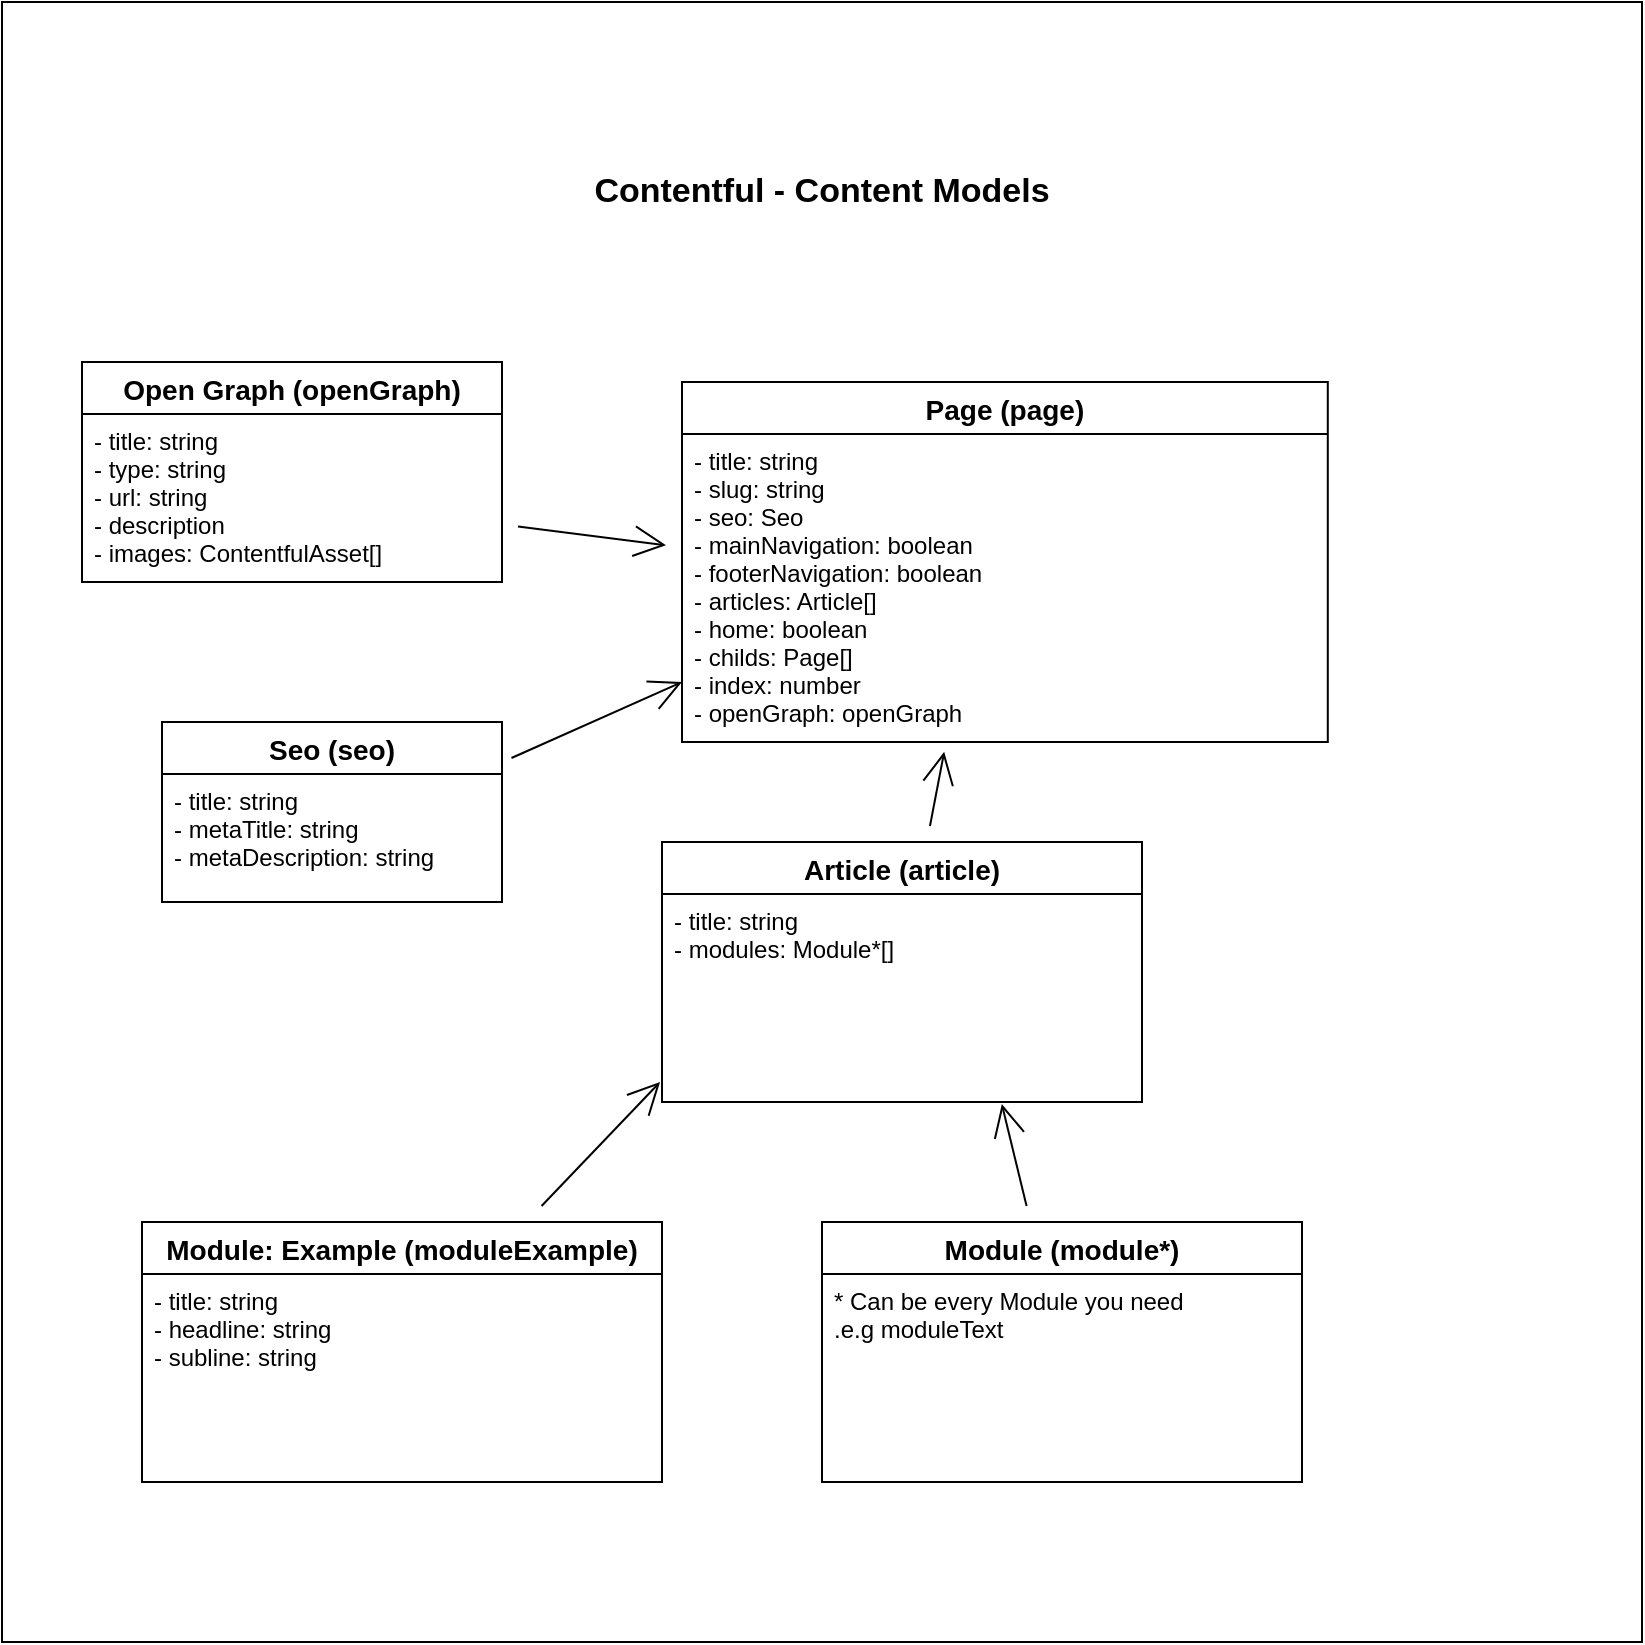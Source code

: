 <mxfile version="15.3.5" type="device"><diagram id="Q88pZ_cOadBDxaPNdxvm" name="Page-1"><mxGraphModel dx="2057" dy="1779" grid="1" gridSize="10" guides="1" tooltips="1" connect="1" arrows="1" fold="1" page="1" pageScale="1" pageWidth="827" pageHeight="1169" math="0" shadow="0"><root><mxCell id="0"/><mxCell id="1" parent="0"/><mxCell id="b5Fmul9cxeIhbkJjzPmF-8" value="" style="whiteSpace=wrap;html=1;aspect=fixed;" parent="1" vertex="1"><mxGeometry x="-50" y="-140" width="820" height="820" as="geometry"/></mxCell><mxCell id="b5Fmul9cxeIhbkJjzPmF-7" value="" style="group" parent="1" vertex="1" connectable="0"><mxGeometry x="30" y="50" width="582.9" height="550" as="geometry"/></mxCell><mxCell id="4glmY1hP1HB0GxfT7GNp-10" value="Page (page)" style="swimlane;fontStyle=1;childLayout=stackLayout;horizontal=1;startSize=26;horizontalStack=0;resizeParent=1;resizeParentMax=0;resizeLast=0;collapsible=1;marginBottom=0;align=center;fontSize=14;" parent="b5Fmul9cxeIhbkJjzPmF-7" vertex="1"><mxGeometry x="260" width="322.9" height="180" as="geometry"/></mxCell><mxCell id="4glmY1hP1HB0GxfT7GNp-11" value="- title: string&#10;- slug: string&#10;- seo: Seo &#10;- mainNavigation: boolean&#10;- footerNavigation: boolean&#10;- articles: Article[]&#10;- home: boolean&#10;- childs: Page[]&#10;- index: number&#10;- openGraph: openGraph" style="text;strokeColor=none;fillColor=none;spacingLeft=4;spacingRight=4;overflow=hidden;rotatable=0;points=[[0,0.5],[1,0.5]];portConstraint=eastwest;fontSize=12;" parent="4glmY1hP1HB0GxfT7GNp-10" vertex="1"><mxGeometry y="26" width="322.9" height="154" as="geometry"/></mxCell><mxCell id="4glmY1hP1HB0GxfT7GNp-14" value="Seo (seo)" style="swimlane;fontStyle=1;childLayout=stackLayout;horizontal=1;startSize=26;horizontalStack=0;resizeParent=1;resizeParentMax=0;resizeLast=0;collapsible=1;marginBottom=0;align=center;fontSize=14;" parent="b5Fmul9cxeIhbkJjzPmF-7" vertex="1"><mxGeometry y="170" width="170" height="90" as="geometry"/></mxCell><mxCell id="4glmY1hP1HB0GxfT7GNp-15" value="- title: string&#10;- metaTitle: string&#10;- metaDescription: string" style="text;strokeColor=none;fillColor=none;spacingLeft=4;spacingRight=4;overflow=hidden;rotatable=0;points=[[0,0.5],[1,0.5]];portConstraint=eastwest;fontSize=12;" parent="4glmY1hP1HB0GxfT7GNp-14" vertex="1"><mxGeometry y="26" width="170" height="64" as="geometry"/></mxCell><mxCell id="l3ozoyMuOewvi17NIm1a-8" style="edgeStyle=none;curved=1;rounded=0;orthogonalLoop=1;jettySize=auto;html=1;entryX=0.406;entryY=1.032;entryDx=0;entryDy=0;entryPerimeter=0;endArrow=open;startSize=14;endSize=14;sourcePerimeterSpacing=8;targetPerimeterSpacing=8;" edge="1" parent="b5Fmul9cxeIhbkJjzPmF-7" source="b5Fmul9cxeIhbkJjzPmF-1" target="4glmY1hP1HB0GxfT7GNp-11"><mxGeometry relative="1" as="geometry"/></mxCell><mxCell id="b5Fmul9cxeIhbkJjzPmF-1" value="Article (article)" style="swimlane;fontStyle=1;childLayout=stackLayout;horizontal=1;startSize=26;horizontalStack=0;resizeParent=1;resizeParentMax=0;resizeLast=0;collapsible=1;marginBottom=0;align=center;fontSize=14;" parent="b5Fmul9cxeIhbkJjzPmF-7" vertex="1"><mxGeometry x="250" y="230" width="240" height="130" as="geometry"/></mxCell><mxCell id="b5Fmul9cxeIhbkJjzPmF-2" value="- title: string&#10;- modules: Module*[]&#10;" style="text;strokeColor=none;fillColor=none;spacingLeft=4;spacingRight=4;overflow=hidden;rotatable=0;points=[[0,0.5],[1,0.5]];portConstraint=eastwest;fontSize=12;" parent="b5Fmul9cxeIhbkJjzPmF-1" vertex="1"><mxGeometry y="26" width="240" height="104" as="geometry"/></mxCell><mxCell id="l3ozoyMuOewvi17NIm1a-7" style="edgeStyle=none;curved=1;rounded=0;orthogonalLoop=1;jettySize=auto;html=1;entryX=0.708;entryY=1.01;entryDx=0;entryDy=0;entryPerimeter=0;endArrow=open;startSize=14;endSize=14;sourcePerimeterSpacing=8;targetPerimeterSpacing=8;" edge="1" parent="b5Fmul9cxeIhbkJjzPmF-7" source="b5Fmul9cxeIhbkJjzPmF-4" target="b5Fmul9cxeIhbkJjzPmF-2"><mxGeometry relative="1" as="geometry"/></mxCell><mxCell id="b5Fmul9cxeIhbkJjzPmF-4" value="Module (module*)" style="swimlane;fontStyle=1;childLayout=stackLayout;horizontal=1;startSize=26;horizontalStack=0;resizeParent=1;resizeParentMax=0;resizeLast=0;collapsible=1;marginBottom=0;align=center;fontSize=14;" parent="b5Fmul9cxeIhbkJjzPmF-7" vertex="1"><mxGeometry x="330" y="420" width="240" height="130" as="geometry"/></mxCell><mxCell id="b5Fmul9cxeIhbkJjzPmF-5" value="* Can be every Module you need &#10;.e.g moduleText" style="text;strokeColor=none;fillColor=none;spacingLeft=4;spacingRight=4;overflow=hidden;rotatable=0;points=[[0,0.5],[1,0.5]];portConstraint=eastwest;fontSize=12;" parent="b5Fmul9cxeIhbkJjzPmF-4" vertex="1"><mxGeometry y="26" width="240" height="104" as="geometry"/></mxCell><mxCell id="b5Fmul9cxeIhbkJjzPmF-9" value="&lt;b&gt;&lt;font style=&quot;font-size: 17px&quot;&gt;Contentful - Content Models&lt;/font&gt;&lt;/b&gt;" style="text;html=1;strokeColor=none;fillColor=none;align=center;verticalAlign=middle;whiteSpace=wrap;rounded=0;" parent="1" vertex="1"><mxGeometry x="225" y="-80" width="270" height="70" as="geometry"/></mxCell><mxCell id="l3ozoyMuOewvi17NIm1a-6" style="edgeStyle=none;curved=1;rounded=0;orthogonalLoop=1;jettySize=auto;html=1;entryX=-0.004;entryY=0.904;entryDx=0;entryDy=0;entryPerimeter=0;endArrow=open;startSize=14;endSize=14;sourcePerimeterSpacing=8;targetPerimeterSpacing=8;" edge="1" parent="1" source="U5o3Vq0EnWjoNEvFO5mM-1" target="b5Fmul9cxeIhbkJjzPmF-2"><mxGeometry relative="1" as="geometry"/></mxCell><mxCell id="U5o3Vq0EnWjoNEvFO5mM-1" value="Module: Example (moduleExample)" style="swimlane;fontStyle=1;childLayout=stackLayout;horizontal=1;startSize=26;horizontalStack=0;resizeParent=1;resizeParentMax=0;resizeLast=0;collapsible=1;marginBottom=0;align=center;fontSize=14;" parent="1" vertex="1"><mxGeometry x="20" y="470" width="260" height="130" as="geometry"/></mxCell><mxCell id="U5o3Vq0EnWjoNEvFO5mM-2" value="- title: string&#10;- headline: string&#10;- subline: string" style="text;strokeColor=none;fillColor=none;spacingLeft=4;spacingRight=4;overflow=hidden;rotatable=0;points=[[0,0.5],[1,0.5]];portConstraint=eastwest;fontSize=12;" parent="U5o3Vq0EnWjoNEvFO5mM-1" vertex="1"><mxGeometry y="26" width="260" height="104" as="geometry"/></mxCell><mxCell id="l3ozoyMuOewvi17NIm1a-1" value="Open Graph (openGraph)" style="swimlane;fontStyle=1;childLayout=stackLayout;horizontal=1;startSize=26;horizontalStack=0;resizeParent=1;resizeParentMax=0;resizeLast=0;collapsible=1;marginBottom=0;align=center;fontSize=14;" vertex="1" parent="1"><mxGeometry x="-10" y="40" width="210" height="110" as="geometry"/></mxCell><mxCell id="l3ozoyMuOewvi17NIm1a-2" value="- title: string&#10;- type: string&#10;- url: string&#10;- description&#10;- images: ContentfulAsset[]" style="text;strokeColor=none;fillColor=none;spacingLeft=4;spacingRight=4;overflow=hidden;rotatable=0;points=[[0,0.5],[1,0.5]];portConstraint=eastwest;fontSize=12;" vertex="1" parent="l3ozoyMuOewvi17NIm1a-1"><mxGeometry y="26" width="210" height="84" as="geometry"/></mxCell><mxCell id="l3ozoyMuOewvi17NIm1a-4" style="edgeStyle=none;curved=1;rounded=0;orthogonalLoop=1;jettySize=auto;html=1;endArrow=open;startSize=14;endSize=14;sourcePerimeterSpacing=8;targetPerimeterSpacing=8;" edge="1" parent="1" source="l3ozoyMuOewvi17NIm1a-2" target="4glmY1hP1HB0GxfT7GNp-11"><mxGeometry relative="1" as="geometry"/></mxCell><mxCell id="l3ozoyMuOewvi17NIm1a-5" style="edgeStyle=none;curved=1;rounded=0;orthogonalLoop=1;jettySize=auto;html=1;endArrow=open;startSize=14;endSize=14;sourcePerimeterSpacing=8;targetPerimeterSpacing=8;" edge="1" parent="1" source="4glmY1hP1HB0GxfT7GNp-15"><mxGeometry relative="1" as="geometry"><mxPoint x="290" y="200" as="targetPoint"/></mxGeometry></mxCell></root></mxGraphModel></diagram></mxfile>